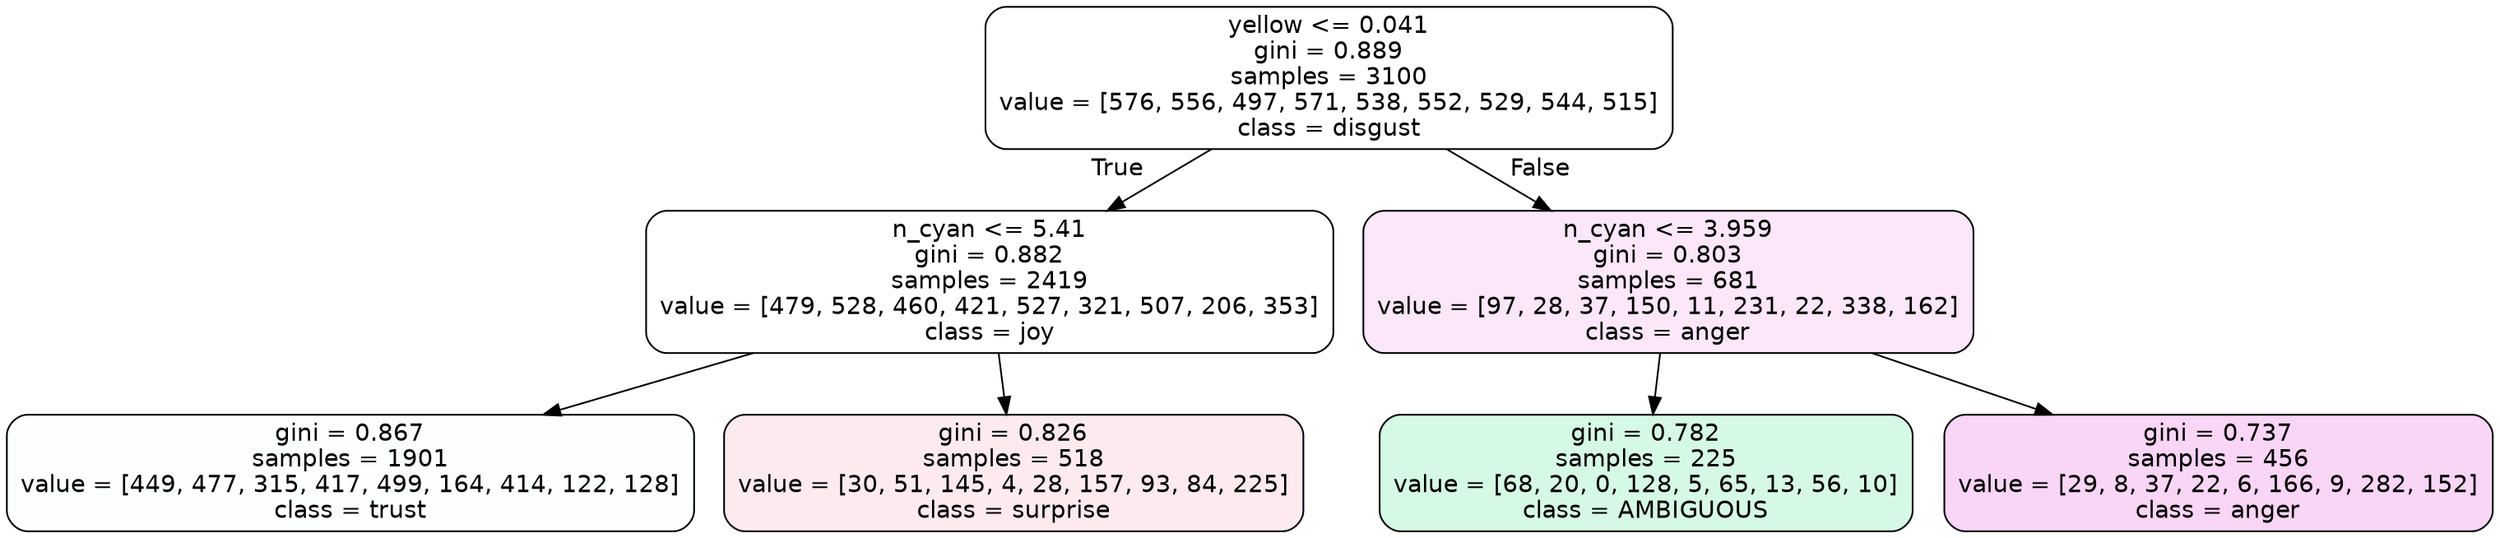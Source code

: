 digraph Tree {
node [shape=box, style="filled, rounded", color="black", fontname=helvetica] ;
edge [fontname=helvetica] ;
0 [label="yellow <= 0.041\ngini = 0.889\nsamples = 3100\nvalue = [576, 556, 497, 571, 538, 552, 529, 544, 515]\nclass = disgust", fillcolor="#e5813900"] ;
1 [label="n_cyan <= 5.41\ngini = 0.882\nsamples = 2419\nvalue = [479, 528, 460, 421, 527, 321, 507, 206, 353]\nclass = joy", fillcolor="#d7e53900"] ;
0 -> 1 [labeldistance=2.5, labelangle=45, headlabel="True"] ;
2 [label="gini = 0.867\nsamples = 1901\nvalue = [449, 477, 315, 417, 499, 164, 414, 122, 128]\nclass = trust", fillcolor="#39d7e502"] ;
1 -> 2 ;
3 [label="gini = 0.826\nsamples = 518\nvalue = [30, 51, 145, 4, 28, 157, 93, 84, 225]\nclass = surprise", fillcolor="#e539641a"] ;
1 -> 3 ;
4 [label="n_cyan <= 3.959\ngini = 0.803\nsamples = 681\nvalue = [97, 28, 37, 150, 11, 231, 22, 338, 162]\nclass = anger", fillcolor="#e539d720"] ;
0 -> 4 [labeldistance=2.5, labelangle=-45, headlabel="False"] ;
5 [label="gini = 0.782\nsamples = 225\nvalue = [68, 20, 0, 128, 5, 65, 13, 56, 10]\nclass = AMBIGUOUS", fillcolor="#39e58134"] ;
4 -> 5 ;
6 [label="gini = 0.737\nsamples = 456\nvalue = [29, 8, 37, 22, 6, 166, 9, 282, 152]\nclass = anger", fillcolor="#e539d736"] ;
4 -> 6 ;
}